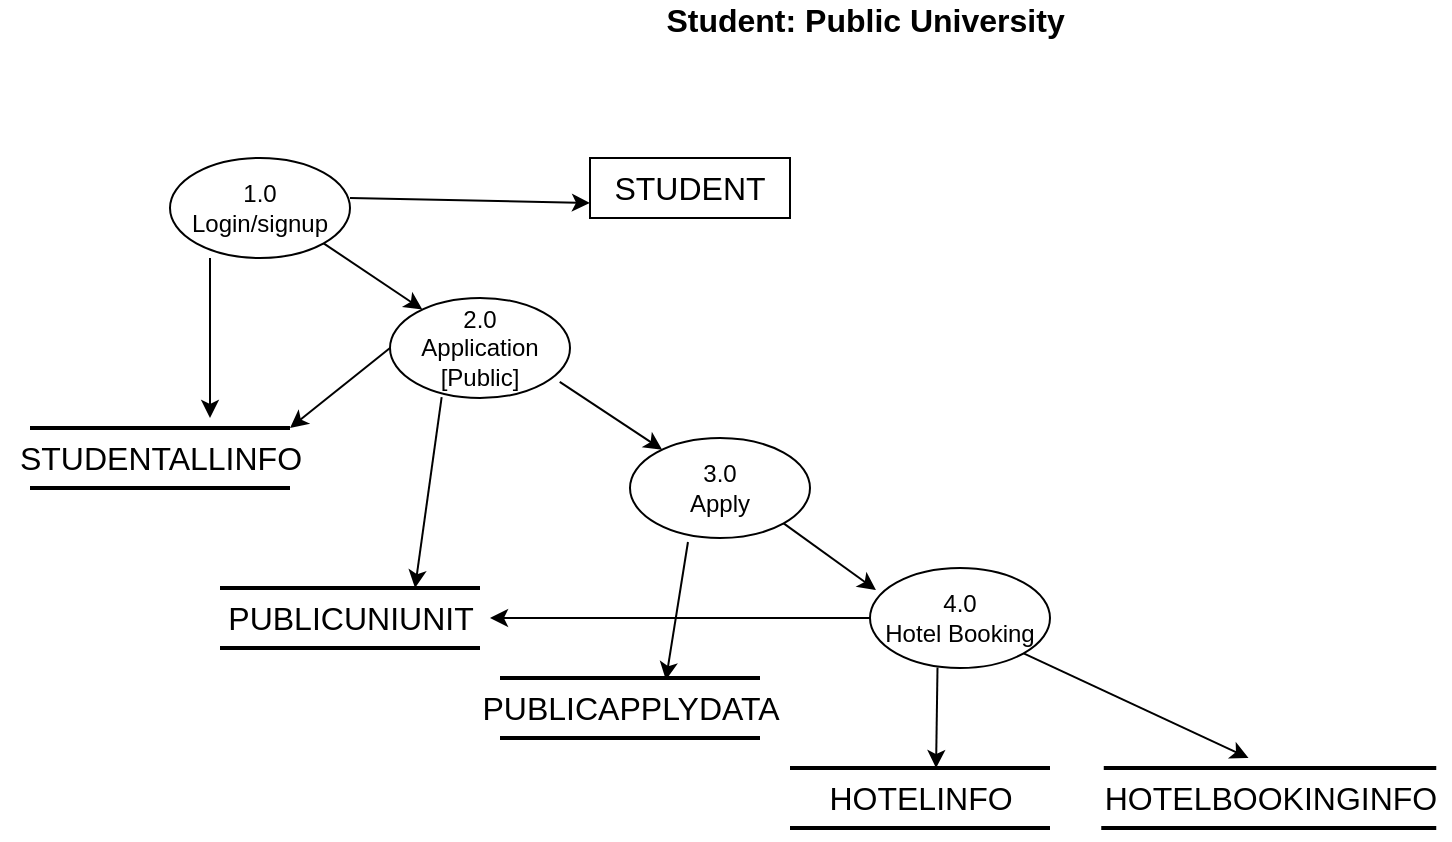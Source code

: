 <mxfile version="12.7.4" type="github">
  <diagram id="9igphwpJTSqrZ78agBEg" name="Page-1">
    <mxGraphModel dx="1718" dy="460" grid="1" gridSize="10" guides="1" tooltips="1" connect="1" arrows="1" fold="1" page="1" pageScale="1" pageWidth="850" pageHeight="1100" math="0" shadow="0">
      <root>
        <mxCell id="0" />
        <mxCell id="1" parent="0" />
        <mxCell id="l8urjQfcuTqYPJL1e2Fy-1" value="1.0&lt;br&gt;Login/signup" style="ellipse;whiteSpace=wrap;html=1;" parent="1" vertex="1">
          <mxGeometry x="80" y="100" width="90" height="50" as="geometry" />
        </mxCell>
        <mxCell id="l8urjQfcuTqYPJL1e2Fy-2" value="Student: Public University&amp;nbsp;" style="text;html=1;strokeColor=none;fillColor=none;align=center;verticalAlign=middle;whiteSpace=wrap;rounded=0;fontSize=16;fontStyle=1" parent="1" vertex="1">
          <mxGeometry x="310" y="21" width="240" height="20" as="geometry" />
        </mxCell>
        <mxCell id="l8urjQfcuTqYPJL1e2Fy-4" value="2.0&lt;br&gt;Application&lt;br&gt;[Public]" style="ellipse;whiteSpace=wrap;html=1;" parent="1" vertex="1">
          <mxGeometry x="190" y="170" width="90" height="50" as="geometry" />
        </mxCell>
        <mxCell id="l8urjQfcuTqYPJL1e2Fy-5" style="edgeStyle=orthogonalEdgeStyle;rounded=0;orthogonalLoop=1;jettySize=auto;html=1;exitX=0.5;exitY=1;exitDx=0;exitDy=0;fontSize=16;" parent="1" source="l8urjQfcuTqYPJL1e2Fy-4" target="l8urjQfcuTqYPJL1e2Fy-4" edge="1">
          <mxGeometry relative="1" as="geometry" />
        </mxCell>
        <mxCell id="l8urjQfcuTqYPJL1e2Fy-7" value="3.0&lt;br&gt;Apply" style="ellipse;whiteSpace=wrap;html=1;" parent="1" vertex="1">
          <mxGeometry x="310" y="240" width="90" height="50" as="geometry" />
        </mxCell>
        <mxCell id="l8urjQfcuTqYPJL1e2Fy-8" value="4.0&lt;br&gt;Hotel Booking" style="ellipse;whiteSpace=wrap;html=1;" parent="1" vertex="1">
          <mxGeometry x="430" y="305" width="90" height="50" as="geometry" />
        </mxCell>
        <mxCell id="l8urjQfcuTqYPJL1e2Fy-12" value="STUDENT" style="rounded=0;whiteSpace=wrap;html=1;fontSize=16;" parent="1" vertex="1">
          <mxGeometry x="290" y="100" width="100" height="30" as="geometry" />
        </mxCell>
        <mxCell id="l8urjQfcuTqYPJL1e2Fy-14" value="" style="line;strokeWidth=2;html=1;fontSize=16;" parent="1" vertex="1">
          <mxGeometry x="10" y="230" width="130" height="10" as="geometry" />
        </mxCell>
        <mxCell id="l8urjQfcuTqYPJL1e2Fy-16" value="" style="line;strokeWidth=2;html=1;fontSize=16;" parent="1" vertex="1">
          <mxGeometry x="10" y="260" width="130" height="10" as="geometry" />
        </mxCell>
        <mxCell id="l8urjQfcuTqYPJL1e2Fy-17" value="STUDENTALLINFO" style="text;html=1;align=center;verticalAlign=middle;resizable=0;points=[];autosize=1;fontSize=16;" parent="1" vertex="1">
          <mxGeometry x="-5" y="240" width="160" height="20" as="geometry" />
        </mxCell>
        <mxCell id="l8urjQfcuTqYPJL1e2Fy-19" value="" style="endArrow=classic;html=1;fontSize=16;" parent="1" edge="1">
          <mxGeometry width="50" height="50" relative="1" as="geometry">
            <mxPoint x="100" y="150" as="sourcePoint" />
            <mxPoint x="100" y="230" as="targetPoint" />
          </mxGeometry>
        </mxCell>
        <mxCell id="l8urjQfcuTqYPJL1e2Fy-20" value="" style="endArrow=classic;html=1;fontSize=16;exitX=1;exitY=1;exitDx=0;exitDy=0;" parent="1" source="l8urjQfcuTqYPJL1e2Fy-1" target="l8urjQfcuTqYPJL1e2Fy-4" edge="1">
          <mxGeometry width="50" height="50" relative="1" as="geometry">
            <mxPoint x="470" y="380" as="sourcePoint" />
            <mxPoint x="520" y="330" as="targetPoint" />
          </mxGeometry>
        </mxCell>
        <mxCell id="l8urjQfcuTqYPJL1e2Fy-22" value="" style="line;strokeWidth=2;html=1;fontSize=16;" parent="1" vertex="1">
          <mxGeometry x="105" y="340" width="130" height="10" as="geometry" />
        </mxCell>
        <mxCell id="l8urjQfcuTqYPJL1e2Fy-23" value="PUBLICUNIUNIT" style="text;html=1;align=center;verticalAlign=middle;resizable=0;points=[];autosize=1;fontSize=16;" parent="1" vertex="1">
          <mxGeometry x="100" y="320" width="140" height="20" as="geometry" />
        </mxCell>
        <mxCell id="l8urjQfcuTqYPJL1e2Fy-24" value="" style="line;strokeWidth=2;html=1;fontSize=16;" parent="1" vertex="1">
          <mxGeometry x="105" y="310" width="130" height="10" as="geometry" />
        </mxCell>
        <mxCell id="l8urjQfcuTqYPJL1e2Fy-25" value="" style="endArrow=classic;html=1;fontSize=16;exitX=0.287;exitY=0.991;exitDx=0;exitDy=0;exitPerimeter=0;entryX=0.75;entryY=0.5;entryDx=0;entryDy=0;entryPerimeter=0;" parent="1" source="l8urjQfcuTqYPJL1e2Fy-4" target="l8urjQfcuTqYPJL1e2Fy-24" edge="1">
          <mxGeometry width="50" height="50" relative="1" as="geometry">
            <mxPoint x="130" y="350" as="sourcePoint" />
            <mxPoint x="180" y="300" as="targetPoint" />
          </mxGeometry>
        </mxCell>
        <mxCell id="l8urjQfcuTqYPJL1e2Fy-26" value="" style="endArrow=classic;html=1;fontSize=16;exitX=0.943;exitY=0.839;exitDx=0;exitDy=0;exitPerimeter=0;" parent="1" source="l8urjQfcuTqYPJL1e2Fy-4" target="l8urjQfcuTqYPJL1e2Fy-7" edge="1">
          <mxGeometry width="50" height="50" relative="1" as="geometry">
            <mxPoint x="200" y="440" as="sourcePoint" />
            <mxPoint x="250" y="390" as="targetPoint" />
          </mxGeometry>
        </mxCell>
        <mxCell id="l8urjQfcuTqYPJL1e2Fy-27" value="" style="endArrow=classic;html=1;fontSize=16;exitX=0;exitY=0.5;exitDx=0;exitDy=0;entryX=1;entryY=0.5;entryDx=0;entryDy=0;entryPerimeter=0;" parent="1" source="l8urjQfcuTqYPJL1e2Fy-4" target="l8urjQfcuTqYPJL1e2Fy-14" edge="1">
          <mxGeometry width="50" height="50" relative="1" as="geometry">
            <mxPoint x="200" y="330" as="sourcePoint" />
            <mxPoint x="250" y="280" as="targetPoint" />
          </mxGeometry>
        </mxCell>
        <mxCell id="l8urjQfcuTqYPJL1e2Fy-30" value="" style="line;strokeWidth=2;html=1;fontSize=16;" parent="1" vertex="1">
          <mxGeometry x="245" y="385" width="130" height="10" as="geometry" />
        </mxCell>
        <mxCell id="l8urjQfcuTqYPJL1e2Fy-31" value="PUBLICAPPLYDATA" style="text;html=1;align=center;verticalAlign=middle;resizable=0;points=[];autosize=1;fontSize=16;" parent="1" vertex="1">
          <mxGeometry x="230" y="365" width="160" height="20" as="geometry" />
        </mxCell>
        <mxCell id="l8urjQfcuTqYPJL1e2Fy-32" value="" style="line;strokeWidth=2;html=1;fontSize=16;" parent="1" vertex="1">
          <mxGeometry x="245" y="355" width="130" height="10" as="geometry" />
        </mxCell>
        <mxCell id="l8urjQfcuTqYPJL1e2Fy-33" value="" style="endArrow=classic;html=1;fontSize=16;exitX=0.322;exitY=1.04;exitDx=0;exitDy=0;exitPerimeter=0;entryX=0.638;entryY=0.6;entryDx=0;entryDy=0;entryPerimeter=0;" parent="1" source="l8urjQfcuTqYPJL1e2Fy-7" target="l8urjQfcuTqYPJL1e2Fy-32" edge="1">
          <mxGeometry width="50" height="50" relative="1" as="geometry">
            <mxPoint x="390" y="310" as="sourcePoint" />
            <mxPoint x="440" y="260" as="targetPoint" />
          </mxGeometry>
        </mxCell>
        <mxCell id="l8urjQfcuTqYPJL1e2Fy-34" value="" style="endArrow=classic;html=1;fontSize=16;exitX=1;exitY=1;exitDx=0;exitDy=0;entryX=0.033;entryY=0.22;entryDx=0;entryDy=0;entryPerimeter=0;" parent="1" source="l8urjQfcuTqYPJL1e2Fy-7" target="l8urjQfcuTqYPJL1e2Fy-8" edge="1">
          <mxGeometry width="50" height="50" relative="1" as="geometry">
            <mxPoint x="390" y="310" as="sourcePoint" />
            <mxPoint x="440" y="260" as="targetPoint" />
          </mxGeometry>
        </mxCell>
        <mxCell id="l8urjQfcuTqYPJL1e2Fy-35" value="" style="line;strokeWidth=2;html=1;fontSize=16;" parent="1" vertex="1">
          <mxGeometry x="390" y="430" width="130" height="10" as="geometry" />
        </mxCell>
        <mxCell id="l8urjQfcuTqYPJL1e2Fy-36" value="HOTELINFO" style="text;html=1;align=center;verticalAlign=middle;resizable=0;points=[];autosize=1;fontSize=16;" parent="1" vertex="1">
          <mxGeometry x="400" y="410" width="110" height="20" as="geometry" />
        </mxCell>
        <mxCell id="l8urjQfcuTqYPJL1e2Fy-37" value="" style="line;strokeWidth=2;html=1;fontSize=16;" parent="1" vertex="1">
          <mxGeometry x="390" y="400" width="130" height="10" as="geometry" />
        </mxCell>
        <mxCell id="l8urjQfcuTqYPJL1e2Fy-38" value="" style="endArrow=classic;html=1;fontSize=16;exitX=0;exitY=0.5;exitDx=0;exitDy=0;" parent="1" source="l8urjQfcuTqYPJL1e2Fy-8" target="l8urjQfcuTqYPJL1e2Fy-23" edge="1">
          <mxGeometry width="50" height="50" relative="1" as="geometry">
            <mxPoint x="390" y="310" as="sourcePoint" />
            <mxPoint x="440" y="260" as="targetPoint" />
          </mxGeometry>
        </mxCell>
        <mxCell id="l8urjQfcuTqYPJL1e2Fy-39" value="" style="endArrow=classic;html=1;fontSize=16;entryX=0.573;entryY=-0.25;entryDx=0;entryDy=0;entryPerimeter=0;exitX=0.375;exitY=0.994;exitDx=0;exitDy=0;exitPerimeter=0;" parent="1" source="l8urjQfcuTqYPJL1e2Fy-8" target="l8urjQfcuTqYPJL1e2Fy-36" edge="1">
          <mxGeometry width="50" height="50" relative="1" as="geometry">
            <mxPoint x="463" y="360" as="sourcePoint" />
            <mxPoint x="440" y="260" as="targetPoint" />
          </mxGeometry>
        </mxCell>
        <mxCell id="l8urjQfcuTqYPJL1e2Fy-40" value="" style="line;strokeWidth=2;html=1;fontSize=16;" parent="1" vertex="1">
          <mxGeometry x="545.63" y="430" width="167.5" height="10" as="geometry" />
        </mxCell>
        <mxCell id="l8urjQfcuTqYPJL1e2Fy-41" value="HOTELBOOKINGINFO" style="text;html=1;align=center;verticalAlign=middle;resizable=0;points=[];autosize=1;fontSize=16;" parent="1" vertex="1">
          <mxGeometry x="540" y="410" width="180" height="20" as="geometry" />
        </mxCell>
        <mxCell id="l8urjQfcuTqYPJL1e2Fy-42" value="" style="line;strokeWidth=2;html=1;fontSize=16;" parent="1" vertex="1">
          <mxGeometry x="546.88" y="400" width="166.25" height="10" as="geometry" />
        </mxCell>
        <mxCell id="l8urjQfcuTqYPJL1e2Fy-43" value="" style="endArrow=classic;html=1;fontSize=16;exitX=1;exitY=1;exitDx=0;exitDy=0;" parent="1" source="l8urjQfcuTqYPJL1e2Fy-8" target="l8urjQfcuTqYPJL1e2Fy-42" edge="1">
          <mxGeometry width="50" height="50" relative="1" as="geometry">
            <mxPoint x="370" y="340" as="sourcePoint" />
            <mxPoint x="420" y="290" as="targetPoint" />
          </mxGeometry>
        </mxCell>
        <mxCell id="l8urjQfcuTqYPJL1e2Fy-44" value="" style="endArrow=classic;html=1;fontSize=16;exitX=1;exitY=0.4;exitDx=0;exitDy=0;exitPerimeter=0;entryX=0;entryY=0.75;entryDx=0;entryDy=0;" parent="1" source="l8urjQfcuTqYPJL1e2Fy-1" target="l8urjQfcuTqYPJL1e2Fy-12" edge="1">
          <mxGeometry width="50" height="50" relative="1" as="geometry">
            <mxPoint x="280" y="200" as="sourcePoint" />
            <mxPoint x="330" y="150" as="targetPoint" />
          </mxGeometry>
        </mxCell>
      </root>
    </mxGraphModel>
  </diagram>
</mxfile>
